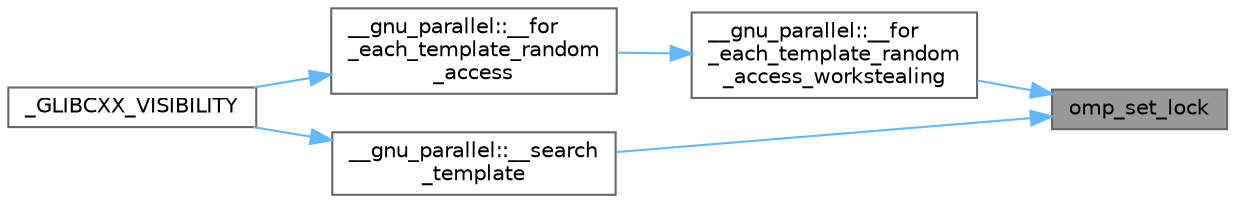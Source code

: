 digraph "omp_set_lock"
{
 // LATEX_PDF_SIZE
  bgcolor="transparent";
  edge [fontname=Helvetica,fontsize=10,labelfontname=Helvetica,labelfontsize=10];
  node [fontname=Helvetica,fontsize=10,shape=box,height=0.2,width=0.4];
  rankdir="RL";
  Node1 [id="Node000001",label="omp_set_lock",height=0.2,width=0.4,color="gray40", fillcolor="grey60", style="filled", fontcolor="black",tooltip=" "];
  Node1 -> Node2 [id="edge11_Node000001_Node000002",dir="back",color="steelblue1",style="solid",tooltip=" "];
  Node2 [id="Node000002",label="__gnu_parallel::__for\l_each_template_random\l_access_workstealing",height=0.2,width=0.4,color="grey40", fillcolor="white", style="filled",URL="$namespace____gnu__parallel.html#a14bdca2e9c62cde7dd8478d972f60272",tooltip="Work stealing algorithm for random access iterators."];
  Node2 -> Node3 [id="edge12_Node000002_Node000003",dir="back",color="steelblue1",style="solid",tooltip=" "];
  Node3 [id="Node000003",label="__gnu_parallel::__for\l_each_template_random\l_access",height=0.2,width=0.4,color="grey40", fillcolor="white", style="filled",URL="$namespace____gnu__parallel.html#a0ebbe56e1b059cba72c3d706307a0e50",tooltip="Chose the desired algorithm by evaluating __parallelism_tag."];
  Node3 -> Node4 [id="edge13_Node000003_Node000004",dir="back",color="steelblue1",style="solid",tooltip=" "];
  Node4 [id="Node000004",label="_GLIBCXX_VISIBILITY",height=0.2,width=0.4,color="grey40", fillcolor="white", style="filled",URL="$_classes_2lib_2include_2c_09_09_2parallel_2algo_8h.html#a544d74b2d5d0dd2197f5fd6f02691de0",tooltip=" "];
  Node1 -> Node5 [id="edge14_Node000001_Node000005",dir="back",color="steelblue1",style="solid",tooltip=" "];
  Node5 [id="Node000005",label="__gnu_parallel::__search\l_template",height=0.2,width=0.4,color="grey40", fillcolor="white", style="filled",URL="$namespace____gnu__parallel.html#af1e654f03e48e80a0c73db7ad88e8a86",tooltip="Parallel std::search."];
  Node5 -> Node4 [id="edge15_Node000005_Node000004",dir="back",color="steelblue1",style="solid",tooltip=" "];
}
